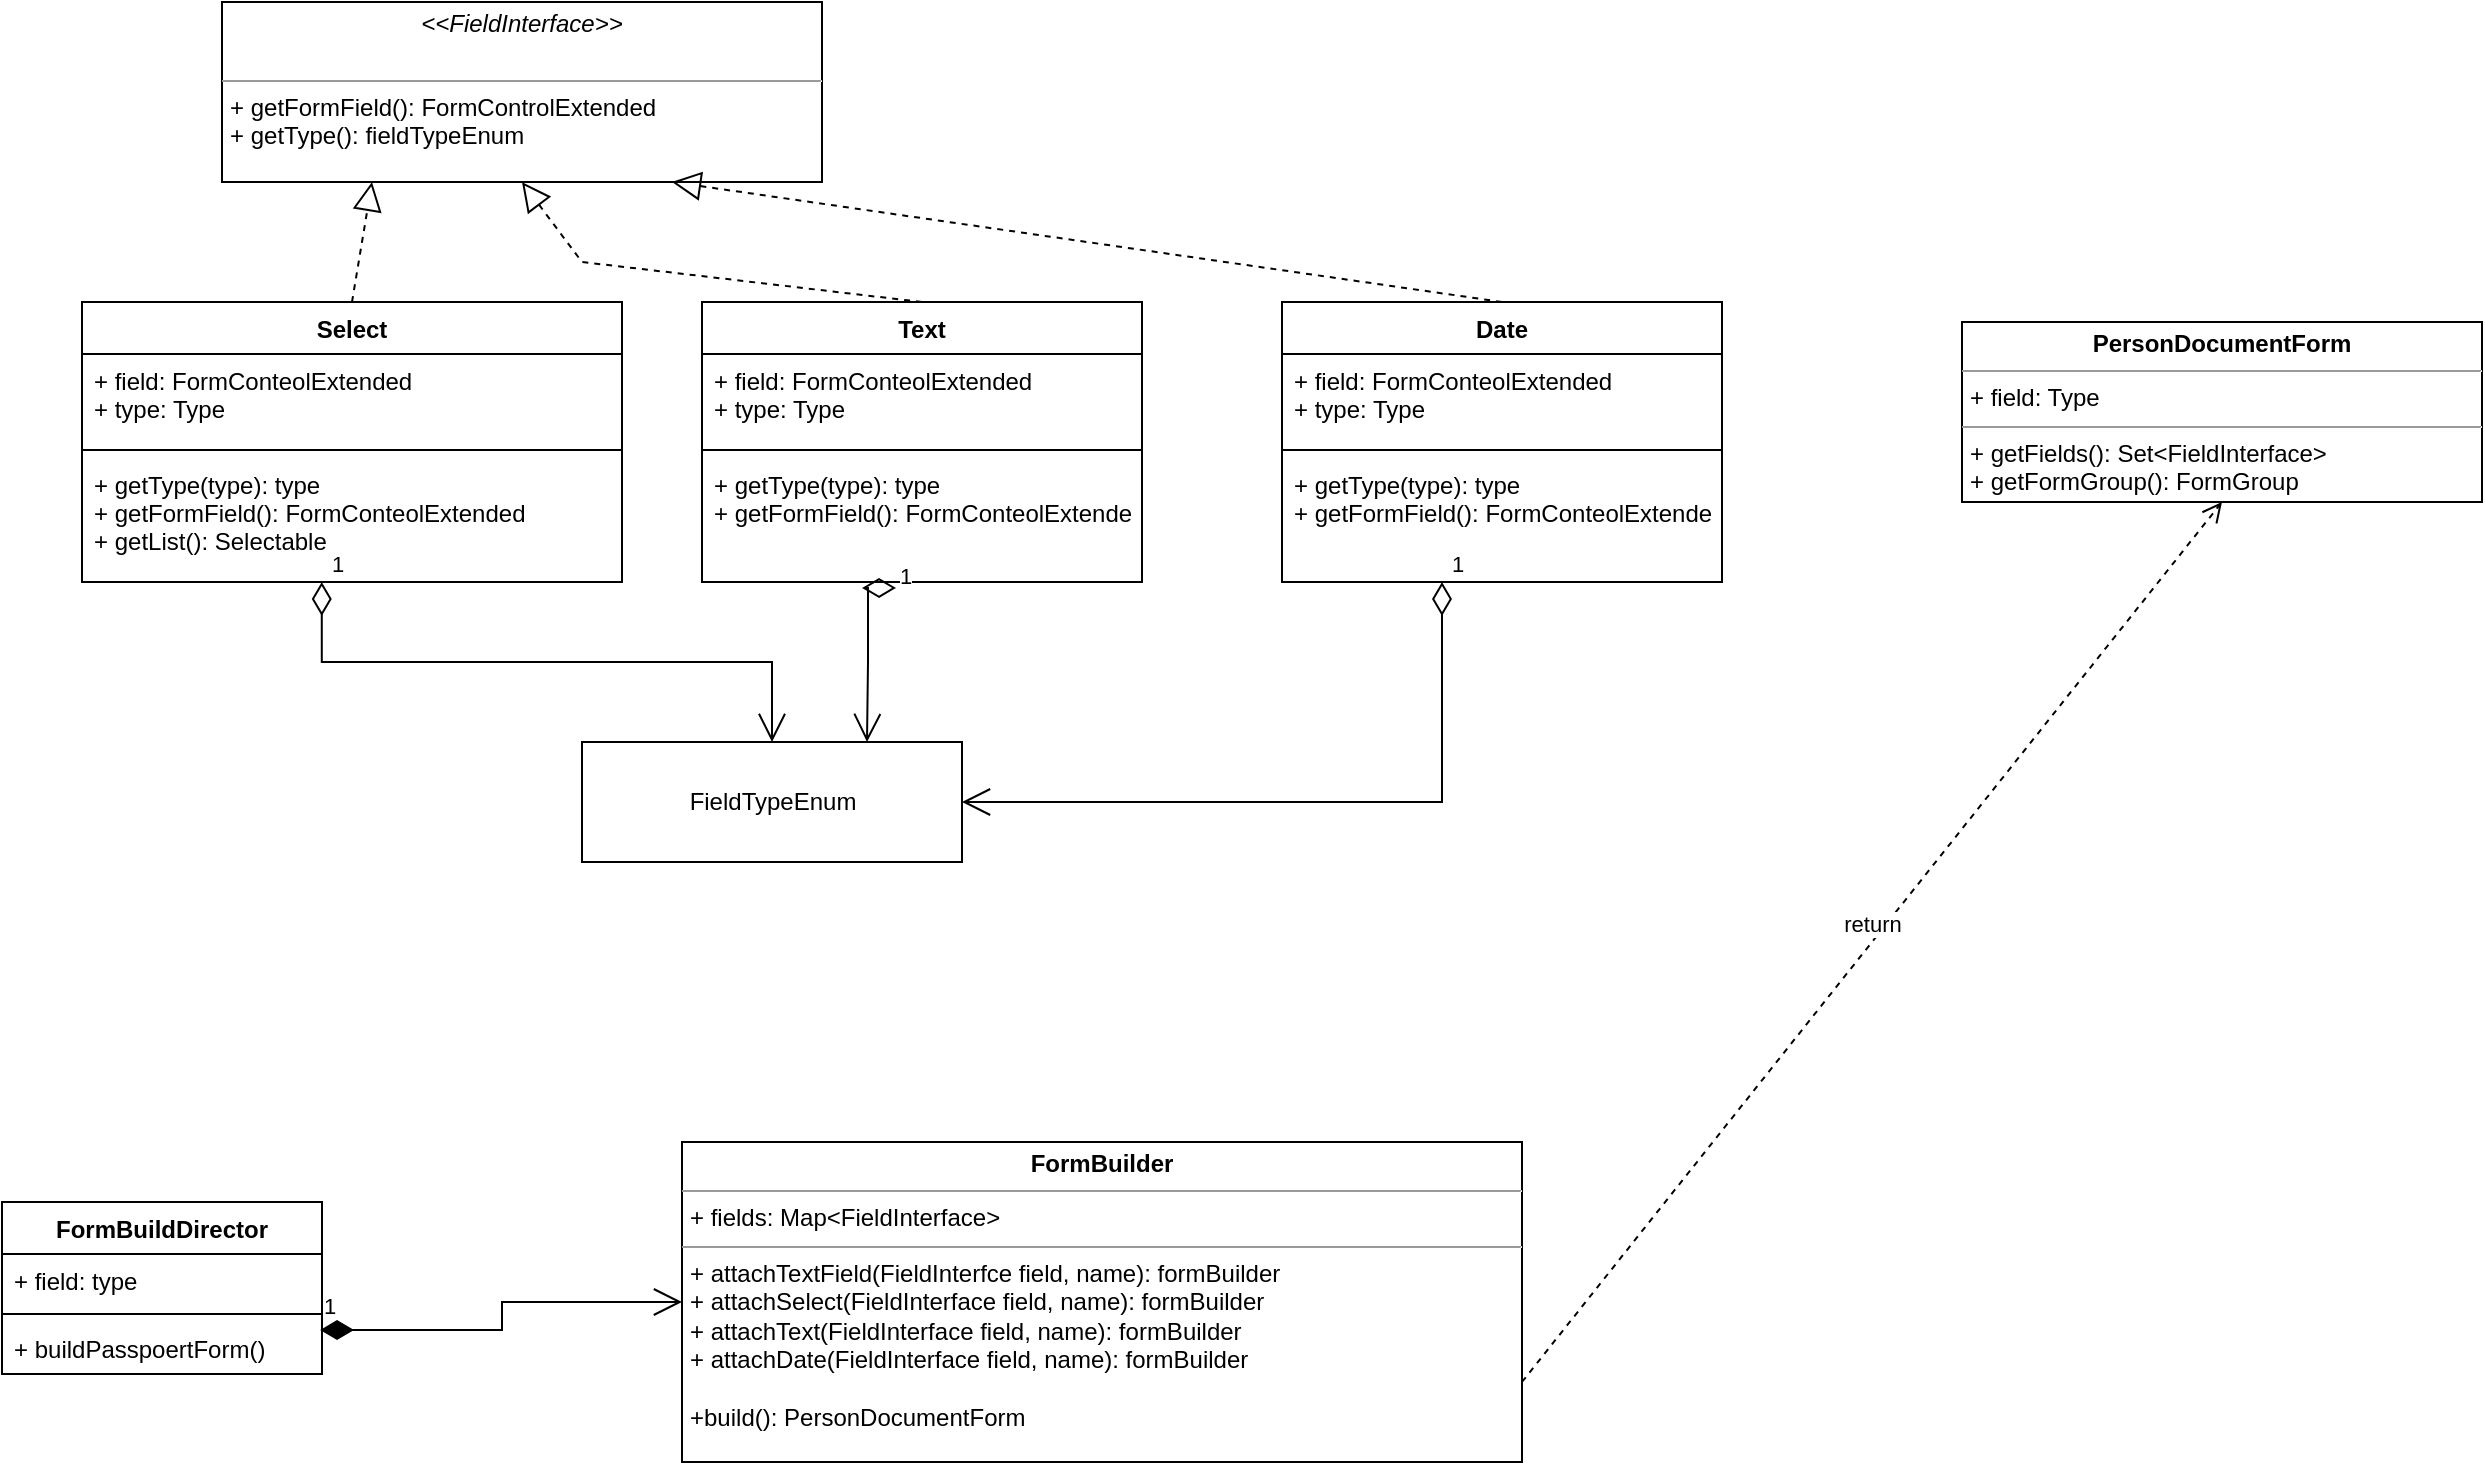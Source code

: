 <mxfile version="16.2.7" type="github">
  <diagram id="C5RBs43oDa-KdzZeNtuy" name="Page-1">
    <mxGraphModel dx="1422" dy="832" grid="1" gridSize="10" guides="1" tooltips="1" connect="1" arrows="1" fold="1" page="1" pageScale="1" pageWidth="583" pageHeight="827" math="0" shadow="0">
      <root>
        <mxCell id="WIyWlLk6GJQsqaUBKTNV-0" />
        <mxCell id="WIyWlLk6GJQsqaUBKTNV-1" parent="WIyWlLk6GJQsqaUBKTNV-0" />
        <mxCell id="Bhz8K5G7EwRBeWkJlREe-0" value="&lt;p style=&quot;margin: 0px ; margin-top: 4px ; text-align: center&quot;&gt;&lt;i&gt;&amp;lt;&amp;lt;FieldInterface&amp;gt;&amp;gt;&lt;/i&gt;&lt;/p&gt;&lt;br&gt;&lt;hr size=&quot;1&quot;&gt;&lt;p style=&quot;margin: 0px ; margin-left: 4px&quot;&gt;+ getFormField(): FormControlExtended&lt;/p&gt;&lt;p style=&quot;margin: 0px ; margin-left: 4px&quot;&gt;+ getType(): fieldTypeEnum&lt;/p&gt;" style="verticalAlign=top;align=left;overflow=fill;fontSize=12;fontFamily=Helvetica;html=1;" parent="WIyWlLk6GJQsqaUBKTNV-1" vertex="1">
          <mxGeometry x="190" y="30" width="300" height="90" as="geometry" />
        </mxCell>
        <mxCell id="Bhz8K5G7EwRBeWkJlREe-2" value="FieldTypeEnum" style="html=1;" parent="WIyWlLk6GJQsqaUBKTNV-1" vertex="1">
          <mxGeometry x="370" y="400" width="190" height="60" as="geometry" />
        </mxCell>
        <mxCell id="Bhz8K5G7EwRBeWkJlREe-4" value="&lt;p style=&quot;margin: 0px ; margin-top: 4px ; text-align: center&quot;&gt;&lt;b&gt;FormBuilder&lt;/b&gt;&lt;/p&gt;&lt;hr size=&quot;1&quot;&gt;&lt;p style=&quot;margin: 0px ; margin-left: 4px&quot;&gt;+ fields: Map&amp;lt;FieldInterface&amp;gt;&lt;/p&gt;&lt;hr size=&quot;1&quot;&gt;&lt;p style=&quot;margin: 0px ; margin-left: 4px&quot;&gt;+ attachTextField(FieldInterfce field, name&lt;span&gt;): formBuilder&lt;/span&gt;&lt;/p&gt;&lt;p style=&quot;margin: 0px ; margin-left: 4px&quot;&gt;+ attachSelect(FieldInterface field, name): formBuilder&lt;/p&gt;&lt;p style=&quot;margin: 0px ; margin-left: 4px&quot;&gt;+ attachText(FieldInterface field, name): formBuilder&lt;br&gt;&lt;/p&gt;&lt;p style=&quot;margin: 0px ; margin-left: 4px&quot;&gt;+ attachDate(FieldInterface field, name): formBuilder&lt;/p&gt;&lt;p style=&quot;margin: 0px ; margin-left: 4px&quot;&gt;&lt;br&gt;&lt;/p&gt;&lt;p style=&quot;margin: 0px ; margin-left: 4px&quot;&gt;+build(): PersonDocumentForm&lt;/p&gt;&lt;p style=&quot;margin: 0px ; margin-left: 4px&quot;&gt;&lt;br&gt;&lt;/p&gt;&lt;p style=&quot;margin: 0px ; margin-left: 4px&quot;&gt;&lt;br&gt;&lt;/p&gt;" style="verticalAlign=top;align=left;overflow=fill;fontSize=12;fontFamily=Helvetica;html=1;" parent="WIyWlLk6GJQsqaUBKTNV-1" vertex="1">
          <mxGeometry x="420" y="600" width="420" height="160" as="geometry" />
        </mxCell>
        <mxCell id="Bhz8K5G7EwRBeWkJlREe-6" value="Select" style="swimlane;fontStyle=1;align=center;verticalAlign=top;childLayout=stackLayout;horizontal=1;startSize=26;horizontalStack=0;resizeParent=1;resizeParentMax=0;resizeLast=0;collapsible=1;marginBottom=0;" parent="WIyWlLk6GJQsqaUBKTNV-1" vertex="1">
          <mxGeometry x="120" y="180" width="270" height="140" as="geometry" />
        </mxCell>
        <mxCell id="Bhz8K5G7EwRBeWkJlREe-7" value="+ field: FormConteolExtended&#xa;+ type: Type&#xa;" style="text;strokeColor=none;fillColor=none;align=left;verticalAlign=top;spacingLeft=4;spacingRight=4;overflow=hidden;rotatable=0;points=[[0,0.5],[1,0.5]];portConstraint=eastwest;" parent="Bhz8K5G7EwRBeWkJlREe-6" vertex="1">
          <mxGeometry y="26" width="270" height="44" as="geometry" />
        </mxCell>
        <mxCell id="Bhz8K5G7EwRBeWkJlREe-8" value="" style="line;strokeWidth=1;fillColor=none;align=left;verticalAlign=middle;spacingTop=-1;spacingLeft=3;spacingRight=3;rotatable=0;labelPosition=right;points=[];portConstraint=eastwest;" parent="Bhz8K5G7EwRBeWkJlREe-6" vertex="1">
          <mxGeometry y="70" width="270" height="8" as="geometry" />
        </mxCell>
        <mxCell id="Bhz8K5G7EwRBeWkJlREe-9" value="+ getType(type): type&#xa;+ getFormField(): FormConteolExtended&#xa;+ getList(): Selectable" style="text;strokeColor=none;fillColor=none;align=left;verticalAlign=top;spacingLeft=4;spacingRight=4;overflow=hidden;rotatable=0;points=[[0,0.5],[1,0.5]];portConstraint=eastwest;" parent="Bhz8K5G7EwRBeWkJlREe-6" vertex="1">
          <mxGeometry y="78" width="270" height="62" as="geometry" />
        </mxCell>
        <mxCell id="Bhz8K5G7EwRBeWkJlREe-10" value="Text" style="swimlane;fontStyle=1;align=center;verticalAlign=top;childLayout=stackLayout;horizontal=1;startSize=26;horizontalStack=0;resizeParent=1;resizeParentMax=0;resizeLast=0;collapsible=1;marginBottom=0;" parent="WIyWlLk6GJQsqaUBKTNV-1" vertex="1">
          <mxGeometry x="430" y="180" width="220" height="140" as="geometry" />
        </mxCell>
        <mxCell id="Bhz8K5G7EwRBeWkJlREe-11" value="+ field: FormConteolExtended&#xa;+ type: Type&#xa;" style="text;strokeColor=none;fillColor=none;align=left;verticalAlign=top;spacingLeft=4;spacingRight=4;overflow=hidden;rotatable=0;points=[[0,0.5],[1,0.5]];portConstraint=eastwest;" parent="Bhz8K5G7EwRBeWkJlREe-10" vertex="1">
          <mxGeometry y="26" width="220" height="44" as="geometry" />
        </mxCell>
        <mxCell id="Bhz8K5G7EwRBeWkJlREe-12" value="" style="line;strokeWidth=1;fillColor=none;align=left;verticalAlign=middle;spacingTop=-1;spacingLeft=3;spacingRight=3;rotatable=0;labelPosition=right;points=[];portConstraint=eastwest;" parent="Bhz8K5G7EwRBeWkJlREe-10" vertex="1">
          <mxGeometry y="70" width="220" height="8" as="geometry" />
        </mxCell>
        <mxCell id="Bhz8K5G7EwRBeWkJlREe-13" value="+ getType(type): type&#xa;+ getFormField(): FormConteolExtended" style="text;strokeColor=none;fillColor=none;align=left;verticalAlign=top;spacingLeft=4;spacingRight=4;overflow=hidden;rotatable=0;points=[[0,0.5],[1,0.5]];portConstraint=eastwest;" parent="Bhz8K5G7EwRBeWkJlREe-10" vertex="1">
          <mxGeometry y="78" width="220" height="62" as="geometry" />
        </mxCell>
        <mxCell id="Bhz8K5G7EwRBeWkJlREe-14" value="Date" style="swimlane;fontStyle=1;align=center;verticalAlign=top;childLayout=stackLayout;horizontal=1;startSize=26;horizontalStack=0;resizeParent=1;resizeParentMax=0;resizeLast=0;collapsible=1;marginBottom=0;" parent="WIyWlLk6GJQsqaUBKTNV-1" vertex="1">
          <mxGeometry x="720" y="180" width="220" height="140" as="geometry" />
        </mxCell>
        <mxCell id="Bhz8K5G7EwRBeWkJlREe-15" value="+ field: FormConteolExtended&#xa;+ type: Type&#xa;" style="text;strokeColor=none;fillColor=none;align=left;verticalAlign=top;spacingLeft=4;spacingRight=4;overflow=hidden;rotatable=0;points=[[0,0.5],[1,0.5]];portConstraint=eastwest;" parent="Bhz8K5G7EwRBeWkJlREe-14" vertex="1">
          <mxGeometry y="26" width="220" height="44" as="geometry" />
        </mxCell>
        <mxCell id="Bhz8K5G7EwRBeWkJlREe-16" value="" style="line;strokeWidth=1;fillColor=none;align=left;verticalAlign=middle;spacingTop=-1;spacingLeft=3;spacingRight=3;rotatable=0;labelPosition=right;points=[];portConstraint=eastwest;" parent="Bhz8K5G7EwRBeWkJlREe-14" vertex="1">
          <mxGeometry y="70" width="220" height="8" as="geometry" />
        </mxCell>
        <mxCell id="Bhz8K5G7EwRBeWkJlREe-17" value="+ getType(type): type&#xa;+ getFormField(): FormConteolExtended" style="text;strokeColor=none;fillColor=none;align=left;verticalAlign=top;spacingLeft=4;spacingRight=4;overflow=hidden;rotatable=0;points=[[0,0.5],[1,0.5]];portConstraint=eastwest;" parent="Bhz8K5G7EwRBeWkJlREe-14" vertex="1">
          <mxGeometry y="78" width="220" height="62" as="geometry" />
        </mxCell>
        <mxCell id="EfCpF2_FBs8og9028PxG-1" value="1" style="endArrow=open;html=1;endSize=12;startArrow=diamondThin;startSize=14;startFill=0;edgeStyle=orthogonalEdgeStyle;align=left;verticalAlign=bottom;rounded=0;entryX=0.5;entryY=0;entryDx=0;entryDy=0;exitX=0.444;exitY=1;exitDx=0;exitDy=0;exitPerimeter=0;" edge="1" parent="WIyWlLk6GJQsqaUBKTNV-1" source="Bhz8K5G7EwRBeWkJlREe-9" target="Bhz8K5G7EwRBeWkJlREe-2">
          <mxGeometry x="-1" y="3" relative="1" as="geometry">
            <mxPoint x="210" y="370" as="sourcePoint" />
            <mxPoint x="370" y="370" as="targetPoint" />
          </mxGeometry>
        </mxCell>
        <mxCell id="EfCpF2_FBs8og9028PxG-2" value="1" style="endArrow=open;html=1;endSize=12;startArrow=diamondThin;startSize=14;startFill=0;edgeStyle=orthogonalEdgeStyle;align=left;verticalAlign=bottom;rounded=0;exitX=0.441;exitY=1.048;exitDx=0;exitDy=0;exitPerimeter=0;entryX=0.75;entryY=0;entryDx=0;entryDy=0;" edge="1" parent="WIyWlLk6GJQsqaUBKTNV-1" source="Bhz8K5G7EwRBeWkJlREe-13" target="Bhz8K5G7EwRBeWkJlREe-2">
          <mxGeometry x="-1" y="3" relative="1" as="geometry">
            <mxPoint x="540" y="370" as="sourcePoint" />
            <mxPoint x="700" y="370" as="targetPoint" />
            <Array as="points">
              <mxPoint x="513" y="323" />
              <mxPoint x="513" y="360" />
            </Array>
          </mxGeometry>
        </mxCell>
        <mxCell id="EfCpF2_FBs8og9028PxG-3" value="1" style="endArrow=open;html=1;endSize=12;startArrow=diamondThin;startSize=14;startFill=0;edgeStyle=orthogonalEdgeStyle;align=left;verticalAlign=bottom;rounded=0;entryX=1;entryY=0.5;entryDx=0;entryDy=0;" edge="1" parent="WIyWlLk6GJQsqaUBKTNV-1" source="Bhz8K5G7EwRBeWkJlREe-17" target="Bhz8K5G7EwRBeWkJlREe-2">
          <mxGeometry x="-1" y="3" relative="1" as="geometry">
            <mxPoint x="675" y="400" as="sourcePoint" />
            <mxPoint x="835" y="400" as="targetPoint" />
            <Array as="points">
              <mxPoint x="800" y="430" />
            </Array>
          </mxGeometry>
        </mxCell>
        <mxCell id="EfCpF2_FBs8og9028PxG-4" value="FormBuildDirector" style="swimlane;fontStyle=1;align=center;verticalAlign=top;childLayout=stackLayout;horizontal=1;startSize=26;horizontalStack=0;resizeParent=1;resizeParentMax=0;resizeLast=0;collapsible=1;marginBottom=0;" vertex="1" parent="WIyWlLk6GJQsqaUBKTNV-1">
          <mxGeometry x="80" y="630" width="160" height="86" as="geometry" />
        </mxCell>
        <mxCell id="EfCpF2_FBs8og9028PxG-5" value="+ field: type" style="text;strokeColor=none;fillColor=none;align=left;verticalAlign=top;spacingLeft=4;spacingRight=4;overflow=hidden;rotatable=0;points=[[0,0.5],[1,0.5]];portConstraint=eastwest;" vertex="1" parent="EfCpF2_FBs8og9028PxG-4">
          <mxGeometry y="26" width="160" height="26" as="geometry" />
        </mxCell>
        <mxCell id="EfCpF2_FBs8og9028PxG-6" value="" style="line;strokeWidth=1;fillColor=none;align=left;verticalAlign=middle;spacingTop=-1;spacingLeft=3;spacingRight=3;rotatable=0;labelPosition=right;points=[];portConstraint=eastwest;" vertex="1" parent="EfCpF2_FBs8og9028PxG-4">
          <mxGeometry y="52" width="160" height="8" as="geometry" />
        </mxCell>
        <mxCell id="EfCpF2_FBs8og9028PxG-7" value="+ buildPasspoertForm()" style="text;strokeColor=none;fillColor=none;align=left;verticalAlign=top;spacingLeft=4;spacingRight=4;overflow=hidden;rotatable=0;points=[[0,0.5],[1,0.5]];portConstraint=eastwest;" vertex="1" parent="EfCpF2_FBs8og9028PxG-4">
          <mxGeometry y="60" width="160" height="26" as="geometry" />
        </mxCell>
        <mxCell id="EfCpF2_FBs8og9028PxG-9" value="&lt;p style=&quot;margin: 0px ; margin-top: 4px ; text-align: center&quot;&gt;&lt;b&gt;PersonDocumentForm&lt;/b&gt;&lt;/p&gt;&lt;hr size=&quot;1&quot;&gt;&lt;p style=&quot;margin: 0px ; margin-left: 4px&quot;&gt;+ field: Type&lt;/p&gt;&lt;hr size=&quot;1&quot;&gt;&lt;p style=&quot;margin: 0px ; margin-left: 4px&quot;&gt;+ getFields(): Set&amp;lt;FieldInterface&amp;gt;&lt;/p&gt;&lt;p style=&quot;margin: 0px ; margin-left: 4px&quot;&gt;+ getFormGroup(): FormGroup&lt;/p&gt;" style="verticalAlign=top;align=left;overflow=fill;fontSize=12;fontFamily=Helvetica;html=1;" vertex="1" parent="WIyWlLk6GJQsqaUBKTNV-1">
          <mxGeometry x="1060" y="190" width="260" height="90" as="geometry" />
        </mxCell>
        <mxCell id="EfCpF2_FBs8og9028PxG-10" value="return" style="html=1;verticalAlign=bottom;endArrow=open;dashed=1;endSize=8;rounded=0;exitX=1;exitY=0.75;exitDx=0;exitDy=0;entryX=0.5;entryY=1;entryDx=0;entryDy=0;" edge="1" parent="WIyWlLk6GJQsqaUBKTNV-1" source="Bhz8K5G7EwRBeWkJlREe-4" target="EfCpF2_FBs8og9028PxG-9">
          <mxGeometry relative="1" as="geometry">
            <mxPoint x="690" y="530" as="sourcePoint" />
            <mxPoint x="610" y="530" as="targetPoint" />
          </mxGeometry>
        </mxCell>
        <mxCell id="EfCpF2_FBs8og9028PxG-11" value="1" style="endArrow=open;html=1;endSize=12;startArrow=diamondThin;startSize=14;startFill=1;edgeStyle=orthogonalEdgeStyle;align=left;verticalAlign=bottom;rounded=0;entryX=0;entryY=0.5;entryDx=0;entryDy=0;exitX=0.994;exitY=0.154;exitDx=0;exitDy=0;exitPerimeter=0;" edge="1" parent="WIyWlLk6GJQsqaUBKTNV-1" source="EfCpF2_FBs8og9028PxG-7" target="Bhz8K5G7EwRBeWkJlREe-4">
          <mxGeometry x="-1" y="3" relative="1" as="geometry">
            <mxPoint x="240" y="679.5" as="sourcePoint" />
            <mxPoint x="400" y="679.5" as="targetPoint" />
          </mxGeometry>
        </mxCell>
        <mxCell id="EfCpF2_FBs8og9028PxG-12" value="" style="endArrow=block;dashed=1;endFill=0;endSize=12;html=1;rounded=0;entryX=0.25;entryY=1;entryDx=0;entryDy=0;exitX=0.5;exitY=0;exitDx=0;exitDy=0;" edge="1" parent="WIyWlLk6GJQsqaUBKTNV-1" source="Bhz8K5G7EwRBeWkJlREe-6" target="Bhz8K5G7EwRBeWkJlREe-0">
          <mxGeometry width="160" relative="1" as="geometry">
            <mxPoint x="570" y="210" as="sourcePoint" />
            <mxPoint x="730" y="210" as="targetPoint" />
          </mxGeometry>
        </mxCell>
        <mxCell id="EfCpF2_FBs8og9028PxG-13" value="" style="endArrow=block;dashed=1;endFill=0;endSize=12;html=1;rounded=0;entryX=0.5;entryY=1;entryDx=0;entryDy=0;exitX=0.5;exitY=0;exitDx=0;exitDy=0;" edge="1" parent="WIyWlLk6GJQsqaUBKTNV-1" source="Bhz8K5G7EwRBeWkJlREe-10" target="Bhz8K5G7EwRBeWkJlREe-0">
          <mxGeometry width="160" relative="1" as="geometry">
            <mxPoint x="265" y="190" as="sourcePoint" />
            <mxPoint x="275" y="130" as="targetPoint" />
            <Array as="points">
              <mxPoint x="370" y="160" />
            </Array>
          </mxGeometry>
        </mxCell>
        <mxCell id="EfCpF2_FBs8og9028PxG-14" value="" style="endArrow=block;dashed=1;endFill=0;endSize=12;html=1;rounded=0;entryX=0.75;entryY=1;entryDx=0;entryDy=0;exitX=0.5;exitY=0;exitDx=0;exitDy=0;" edge="1" parent="WIyWlLk6GJQsqaUBKTNV-1" source="Bhz8K5G7EwRBeWkJlREe-14" target="Bhz8K5G7EwRBeWkJlREe-0">
          <mxGeometry width="160" relative="1" as="geometry">
            <mxPoint x="265" y="190" as="sourcePoint" />
            <mxPoint x="275" y="130" as="targetPoint" />
          </mxGeometry>
        </mxCell>
      </root>
    </mxGraphModel>
  </diagram>
</mxfile>
